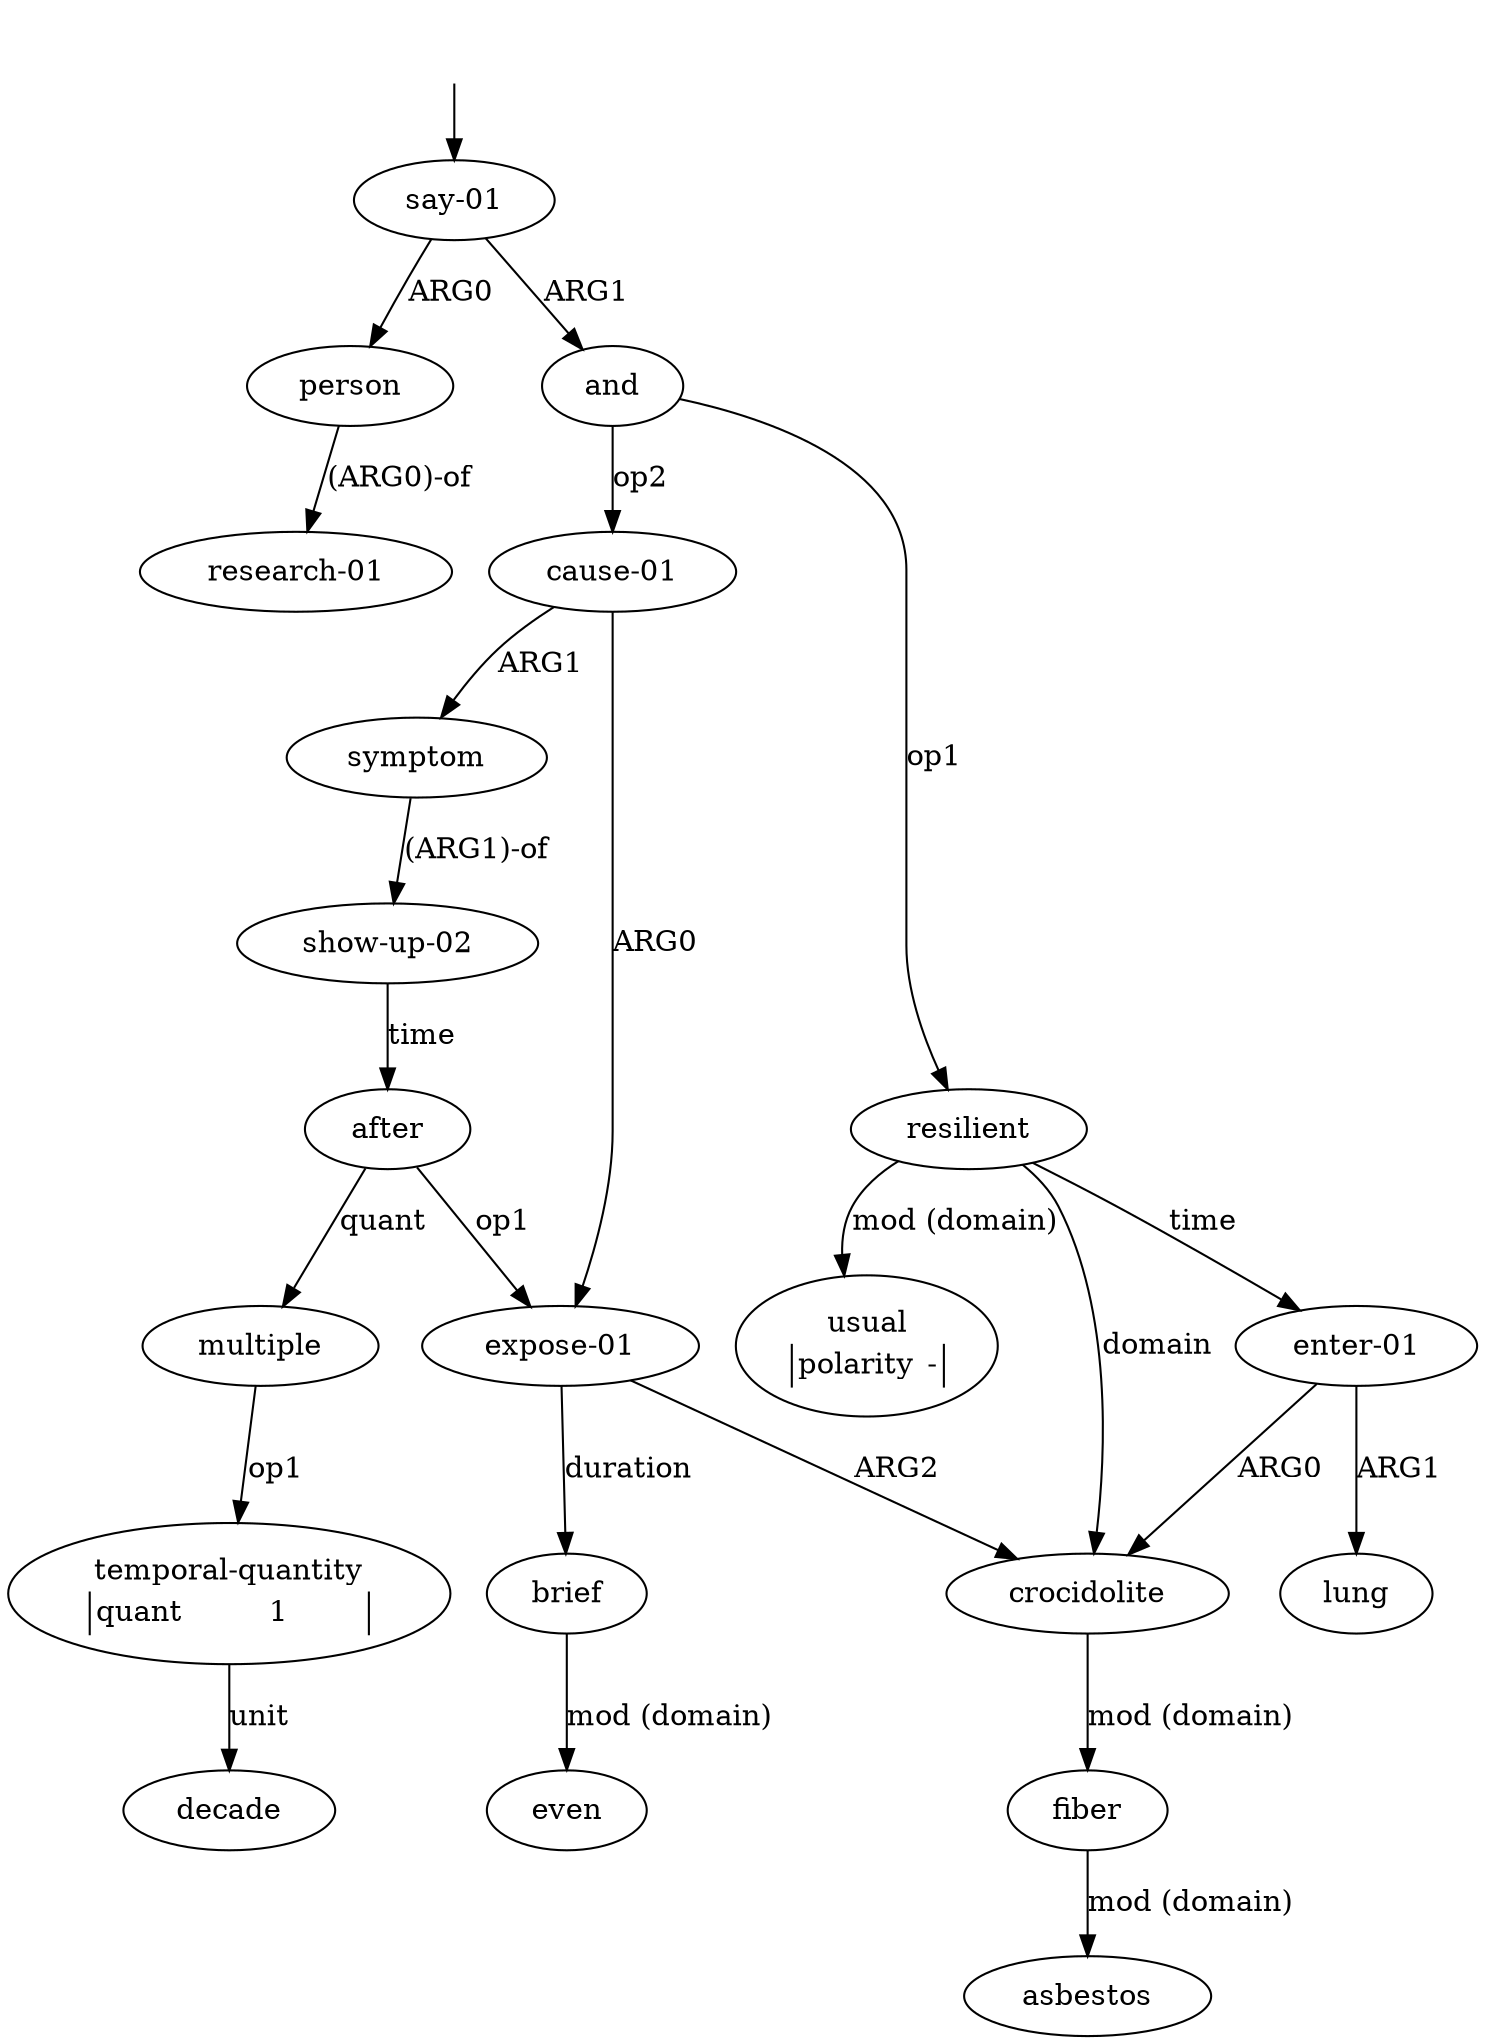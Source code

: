 digraph "20003002" {
  top [ style=invis ];
  top -> 0;
  0 [ label=<<table align="center" border="0" cellspacing="0"><tr><td colspan="2">say-01</td></tr></table>> ];
  1 [ label=<<table align="center" border="0" cellspacing="0"><tr><td colspan="2">person</td></tr></table>> ];
  2 [ label=<<table align="center" border="0" cellspacing="0"><tr><td colspan="2">research-01</td></tr></table>> ];
  3 [ label=<<table align="center" border="0" cellspacing="0"><tr><td colspan="2">and</td></tr></table>> ];
  4 [ label=<<table align="center" border="0" cellspacing="0"><tr><td colspan="2">resilient</td></tr></table>> ];
  5 [ label=<<table align="center" border="0" cellspacing="0"><tr><td colspan="2">usual</td></tr><tr><td sides="l" border="1" align="left">polarity</td><td sides="r" border="1" align="left">-</td></tr></table>> ];
  6 [ label=<<table align="center" border="0" cellspacing="0"><tr><td colspan="2">crocidolite</td></tr></table>> ];
  7 [ label=<<table align="center" border="0" cellspacing="0"><tr><td colspan="2">fiber</td></tr></table>> ];
  8 [ label=<<table align="center" border="0" cellspacing="0"><tr><td colspan="2">asbestos</td></tr></table>> ];
  9 [ label=<<table align="center" border="0" cellspacing="0"><tr><td colspan="2">enter-01</td></tr></table>> ];
  10 [ label=<<table align="center" border="0" cellspacing="0"><tr><td colspan="2">lung</td></tr></table>> ];
  11 [ label=<<table align="center" border="0" cellspacing="0"><tr><td colspan="2">cause-01</td></tr></table>> ];
  12 [ label=<<table align="center" border="0" cellspacing="0"><tr><td colspan="2">expose-01</td></tr></table>> ];
  13 [ label=<<table align="center" border="0" cellspacing="0"><tr><td colspan="2">brief</td></tr></table>> ];
  14 [ label=<<table align="center" border="0" cellspacing="0"><tr><td colspan="2">even</td></tr></table>> ];
  15 [ label=<<table align="center" border="0" cellspacing="0"><tr><td colspan="2">symptom</td></tr></table>> ];
  16 [ label=<<table align="center" border="0" cellspacing="0"><tr><td colspan="2">show-up-02</td></tr></table>> ];
  17 [ label=<<table align="center" border="0" cellspacing="0"><tr><td colspan="2">after</td></tr></table>> ];
  18 [ label=<<table align="center" border="0" cellspacing="0"><tr><td colspan="2">multiple</td></tr></table>> ];
  19 [ label=<<table align="center" border="0" cellspacing="0"><tr><td colspan="2">temporal-quantity</td></tr><tr><td sides="l" border="1" align="left">quant</td><td sides="r" border="1" align="left">1</td></tr></table>> ];
  20 [ label=<<table align="center" border="0" cellspacing="0"><tr><td colspan="2">decade</td></tr></table>> ];
  7 -> 8 [ label="mod (domain)" ];
  16 -> 17 [ label="time" ];
  6 -> 7 [ label="mod (domain)" ];
  11 -> 12 [ label="ARG0" ];
  9 -> 6 [ label="ARG0" ];
  1 -> 2 [ label="(ARG0)-of" ];
  3 -> 11 [ label="op2" ];
  18 -> 19 [ label="op1" ];
  0 -> 1 [ label="ARG0" ];
  4 -> 9 [ label="time" ];
  15 -> 16 [ label="(ARG1)-of" ];
  19 -> 20 [ label="unit" ];
  17 -> 12 [ label="op1" ];
  4 -> 5 [ label="mod (domain)" ];
  17 -> 18 [ label="quant" ];
  12 -> 6 [ label="ARG2" ];
  12 -> 13 [ label="duration" ];
  3 -> 4 [ label="op1" ];
  0 -> 3 [ label="ARG1" ];
  4 -> 6 [ label="domain" ];
  9 -> 10 [ label="ARG1" ];
  11 -> 15 [ label="ARG1" ];
  13 -> 14 [ label="mod (domain)" ];
}

